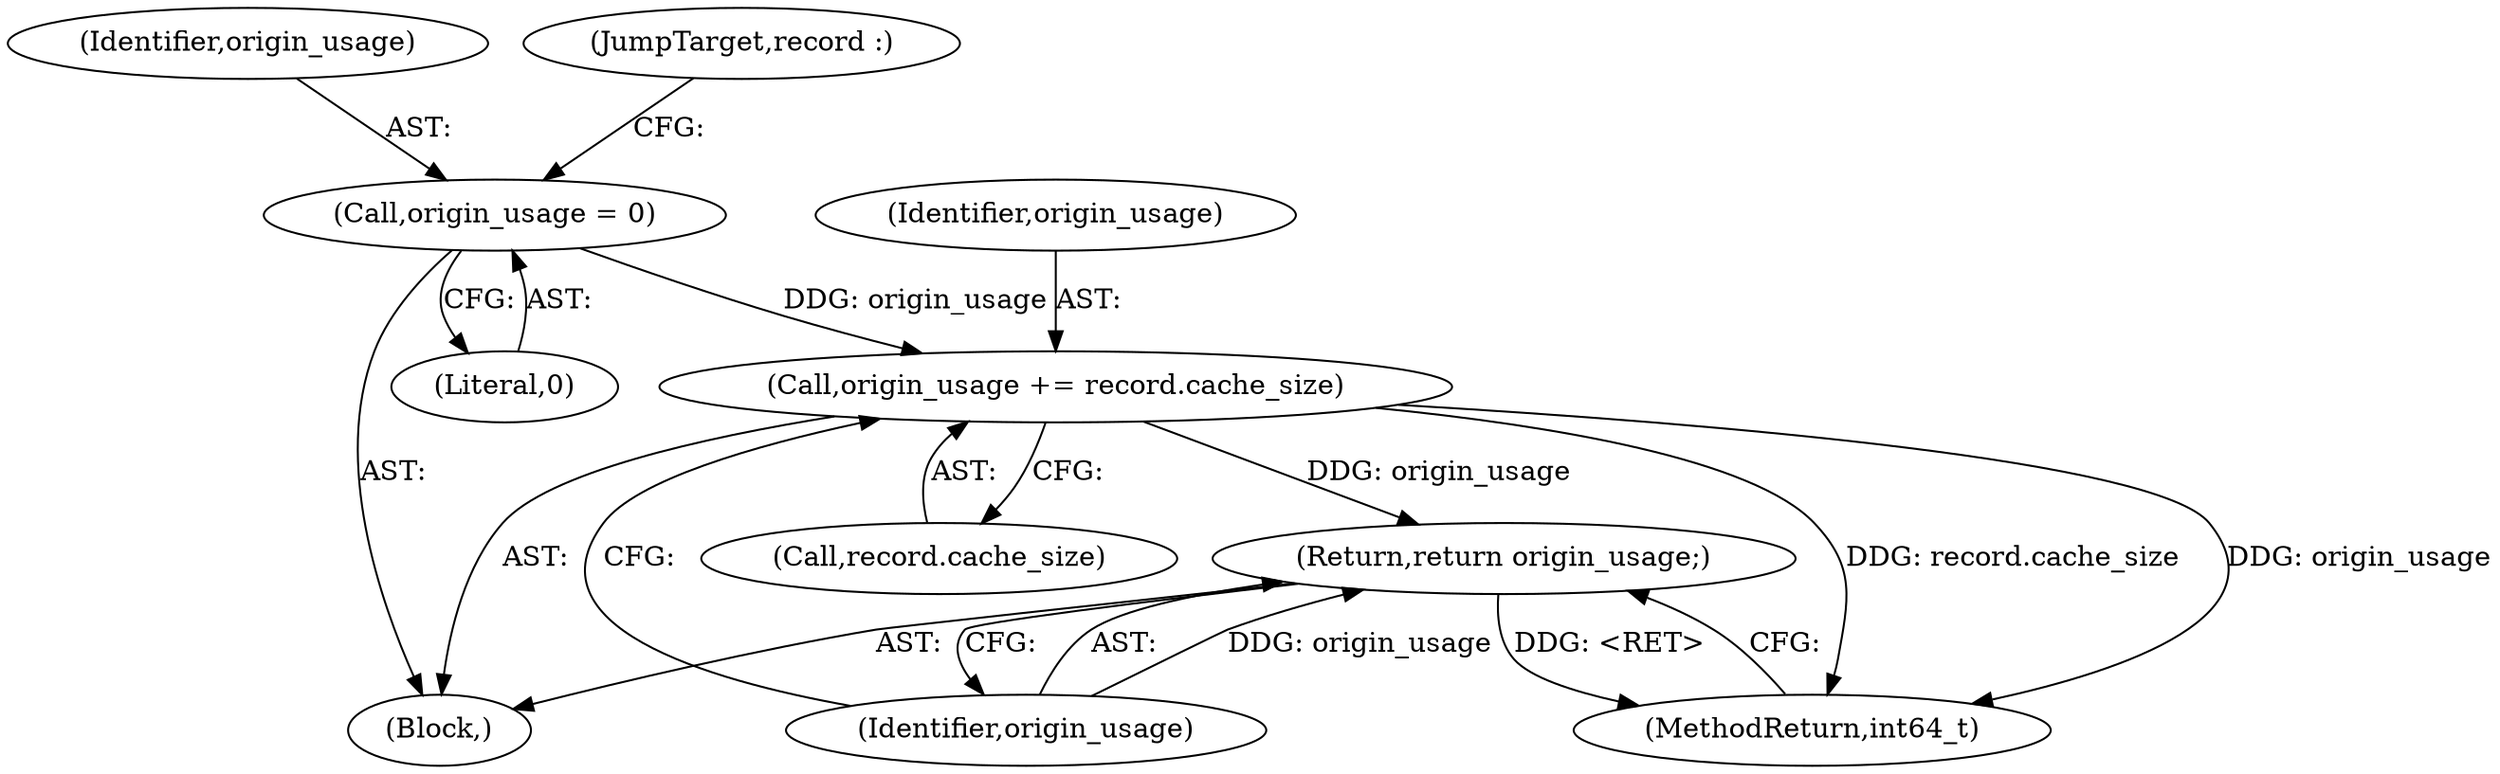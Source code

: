 digraph "1_Chrome_04aaacb936a08d70862d6d9d7e8354721ae46be8_10@del" {
"1000117" [label="(Call,origin_usage += record.cache_size)"];
"1000113" [label="(Call,origin_usage = 0)"];
"1000122" [label="(Return,return origin_usage;)"];
"1000115" [label="(Literal,0)"];
"1000102" [label="(Block,)"];
"1000117" [label="(Call,origin_usage += record.cache_size)"];
"1000118" [label="(Identifier,origin_usage)"];
"1000114" [label="(Identifier,origin_usage)"];
"1000119" [label="(Call,record.cache_size)"];
"1000123" [label="(Identifier,origin_usage)"];
"1000122" [label="(Return,return origin_usage;)"];
"1000113" [label="(Call,origin_usage = 0)"];
"1000116" [label="(JumpTarget,record :)"];
"1000124" [label="(MethodReturn,int64_t)"];
"1000117" -> "1000102"  [label="AST: "];
"1000117" -> "1000119"  [label="CFG: "];
"1000118" -> "1000117"  [label="AST: "];
"1000119" -> "1000117"  [label="AST: "];
"1000123" -> "1000117"  [label="CFG: "];
"1000117" -> "1000124"  [label="DDG: origin_usage"];
"1000117" -> "1000124"  [label="DDG: record.cache_size"];
"1000113" -> "1000117"  [label="DDG: origin_usage"];
"1000117" -> "1000122"  [label="DDG: origin_usage"];
"1000113" -> "1000102"  [label="AST: "];
"1000113" -> "1000115"  [label="CFG: "];
"1000114" -> "1000113"  [label="AST: "];
"1000115" -> "1000113"  [label="AST: "];
"1000116" -> "1000113"  [label="CFG: "];
"1000122" -> "1000102"  [label="AST: "];
"1000122" -> "1000123"  [label="CFG: "];
"1000123" -> "1000122"  [label="AST: "];
"1000124" -> "1000122"  [label="CFG: "];
"1000122" -> "1000124"  [label="DDG: <RET>"];
"1000123" -> "1000122"  [label="DDG: origin_usage"];
}
